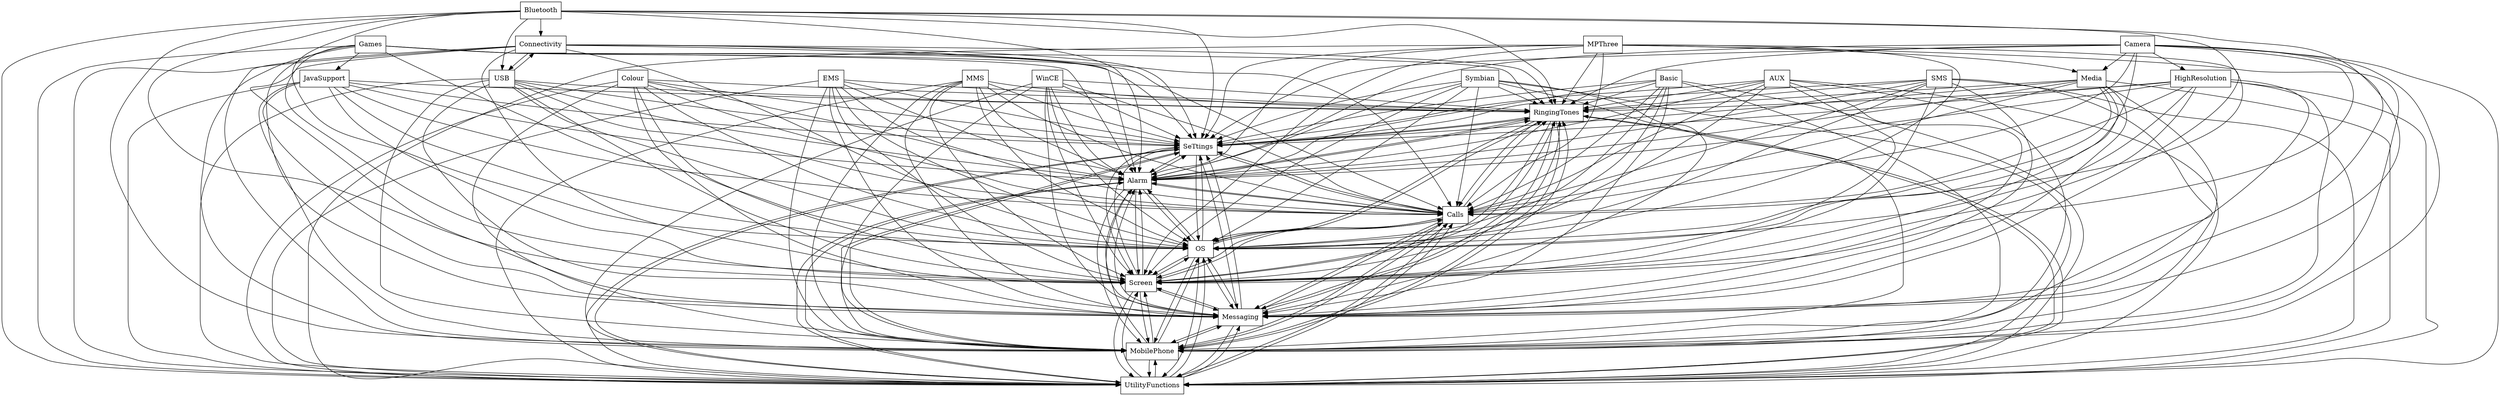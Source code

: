 digraph{
graph [rankdir=TB];
node [shape=box];
edge [arrowhead=normal];
0[label="RingingTones",]
1[label="Bluetooth",]
2[label="MPThree",]
3[label="Connectivity",]
4[label="SeTtings",]
5[label="HighResolution",]
6[label="UtilityFunctions",]
7[label="Colour",]
8[label="Symbian",]
9[label="MobilePhone",]
10[label="MMS",]
11[label="Messaging",]
12[label="JavaSupport",]
13[label="Screen",]
14[label="Media",]
15[label="Camera",]
16[label="EMS",]
17[label="OS",]
18[label="Calls",]
19[label="WinCE",]
20[label="Alarm",]
21[label="Basic",]
22[label="USB",]
23[label="Games",]
24[label="AUX",]
25[label="SMS",]
0->4[label="",]
0->6[label="",]
0->9[label="",]
0->11[label="",]
0->13[label="",]
0->17[label="",]
0->18[label="",]
0->20[label="",]
1->0[label="",]
1->3[label="",]
1->4[label="",]
1->6[label="",]
1->9[label="",]
1->11[label="",]
1->13[label="",]
1->17[label="",]
1->18[label="",]
1->20[label="",]
1->22[label="",]
2->0[label="",]
2->4[label="",]
2->6[label="",]
2->9[label="",]
2->11[label="",]
2->13[label="",]
2->14[label="",]
2->17[label="",]
2->18[label="",]
2->20[label="",]
3->0[label="",]
3->4[label="",]
3->6[label="",]
3->9[label="",]
3->11[label="",]
3->13[label="",]
3->17[label="",]
3->18[label="",]
3->20[label="",]
3->22[label="",]
4->0[label="",]
4->6[label="",]
4->9[label="",]
4->11[label="",]
4->13[label="",]
4->17[label="",]
4->18[label="",]
4->20[label="",]
5->0[label="",]
5->4[label="",]
5->6[label="",]
5->9[label="",]
5->11[label="",]
5->13[label="",]
5->17[label="",]
5->18[label="",]
5->20[label="",]
6->0[label="",]
6->4[label="",]
6->9[label="",]
6->11[label="",]
6->13[label="",]
6->17[label="",]
6->18[label="",]
6->20[label="",]
7->0[label="",]
7->4[label="",]
7->6[label="",]
7->9[label="",]
7->11[label="",]
7->13[label="",]
7->17[label="",]
7->18[label="",]
7->20[label="",]
8->0[label="",]
8->4[label="",]
8->6[label="",]
8->9[label="",]
8->11[label="",]
8->13[label="",]
8->17[label="",]
8->18[label="",]
8->20[label="",]
9->0[label="",]
9->4[label="",]
9->6[label="",]
9->11[label="",]
9->13[label="",]
9->17[label="",]
9->18[label="",]
9->20[label="",]
10->0[label="",]
10->4[label="",]
10->6[label="",]
10->9[label="",]
10->11[label="",]
10->13[label="",]
10->17[label="",]
10->18[label="",]
10->20[label="",]
11->0[label="",]
11->4[label="",]
11->6[label="",]
11->9[label="",]
11->13[label="",]
11->17[label="",]
11->18[label="",]
11->20[label="",]
12->0[label="",]
12->4[label="",]
12->6[label="",]
12->9[label="",]
12->11[label="",]
12->13[label="",]
12->17[label="",]
12->18[label="",]
12->20[label="",]
13->0[label="",]
13->4[label="",]
13->6[label="",]
13->9[label="",]
13->11[label="",]
13->17[label="",]
13->18[label="",]
13->20[label="",]
14->0[label="",]
14->4[label="",]
14->6[label="",]
14->9[label="",]
14->11[label="",]
14->13[label="",]
14->17[label="",]
14->18[label="",]
14->20[label="",]
15->0[label="",]
15->4[label="",]
15->5[label="",]
15->6[label="",]
15->9[label="",]
15->11[label="",]
15->13[label="",]
15->14[label="",]
15->17[label="",]
15->18[label="",]
15->20[label="",]
16->0[label="",]
16->4[label="",]
16->6[label="",]
16->9[label="",]
16->11[label="",]
16->13[label="",]
16->17[label="",]
16->18[label="",]
16->20[label="",]
17->0[label="",]
17->4[label="",]
17->6[label="",]
17->9[label="",]
17->11[label="",]
17->13[label="",]
17->18[label="",]
17->20[label="",]
18->0[label="",]
18->4[label="",]
18->6[label="",]
18->9[label="",]
18->11[label="",]
18->13[label="",]
18->17[label="",]
18->20[label="",]
19->0[label="",]
19->4[label="",]
19->6[label="",]
19->9[label="",]
19->11[label="",]
19->13[label="",]
19->17[label="",]
19->18[label="",]
19->20[label="",]
20->0[label="",]
20->4[label="",]
20->6[label="",]
20->9[label="",]
20->11[label="",]
20->13[label="",]
20->17[label="",]
20->18[label="",]
21->0[label="",]
21->4[label="",]
21->6[label="",]
21->9[label="",]
21->11[label="",]
21->13[label="",]
21->17[label="",]
21->18[label="",]
21->20[label="",]
22->0[label="",]
22->3[label="",]
22->4[label="",]
22->6[label="",]
22->9[label="",]
22->11[label="",]
22->13[label="",]
22->17[label="",]
22->18[label="",]
22->20[label="",]
23->0[label="",]
23->4[label="",]
23->6[label="",]
23->9[label="",]
23->11[label="",]
23->12[label="",]
23->13[label="",]
23->17[label="",]
23->18[label="",]
23->20[label="",]
24->0[label="",]
24->4[label="",]
24->6[label="",]
24->9[label="",]
24->11[label="",]
24->13[label="",]
24->17[label="",]
24->18[label="",]
24->20[label="",]
25->0[label="",]
25->4[label="",]
25->6[label="",]
25->9[label="",]
25->11[label="",]
25->13[label="",]
25->17[label="",]
25->18[label="",]
25->20[label="",]
}
